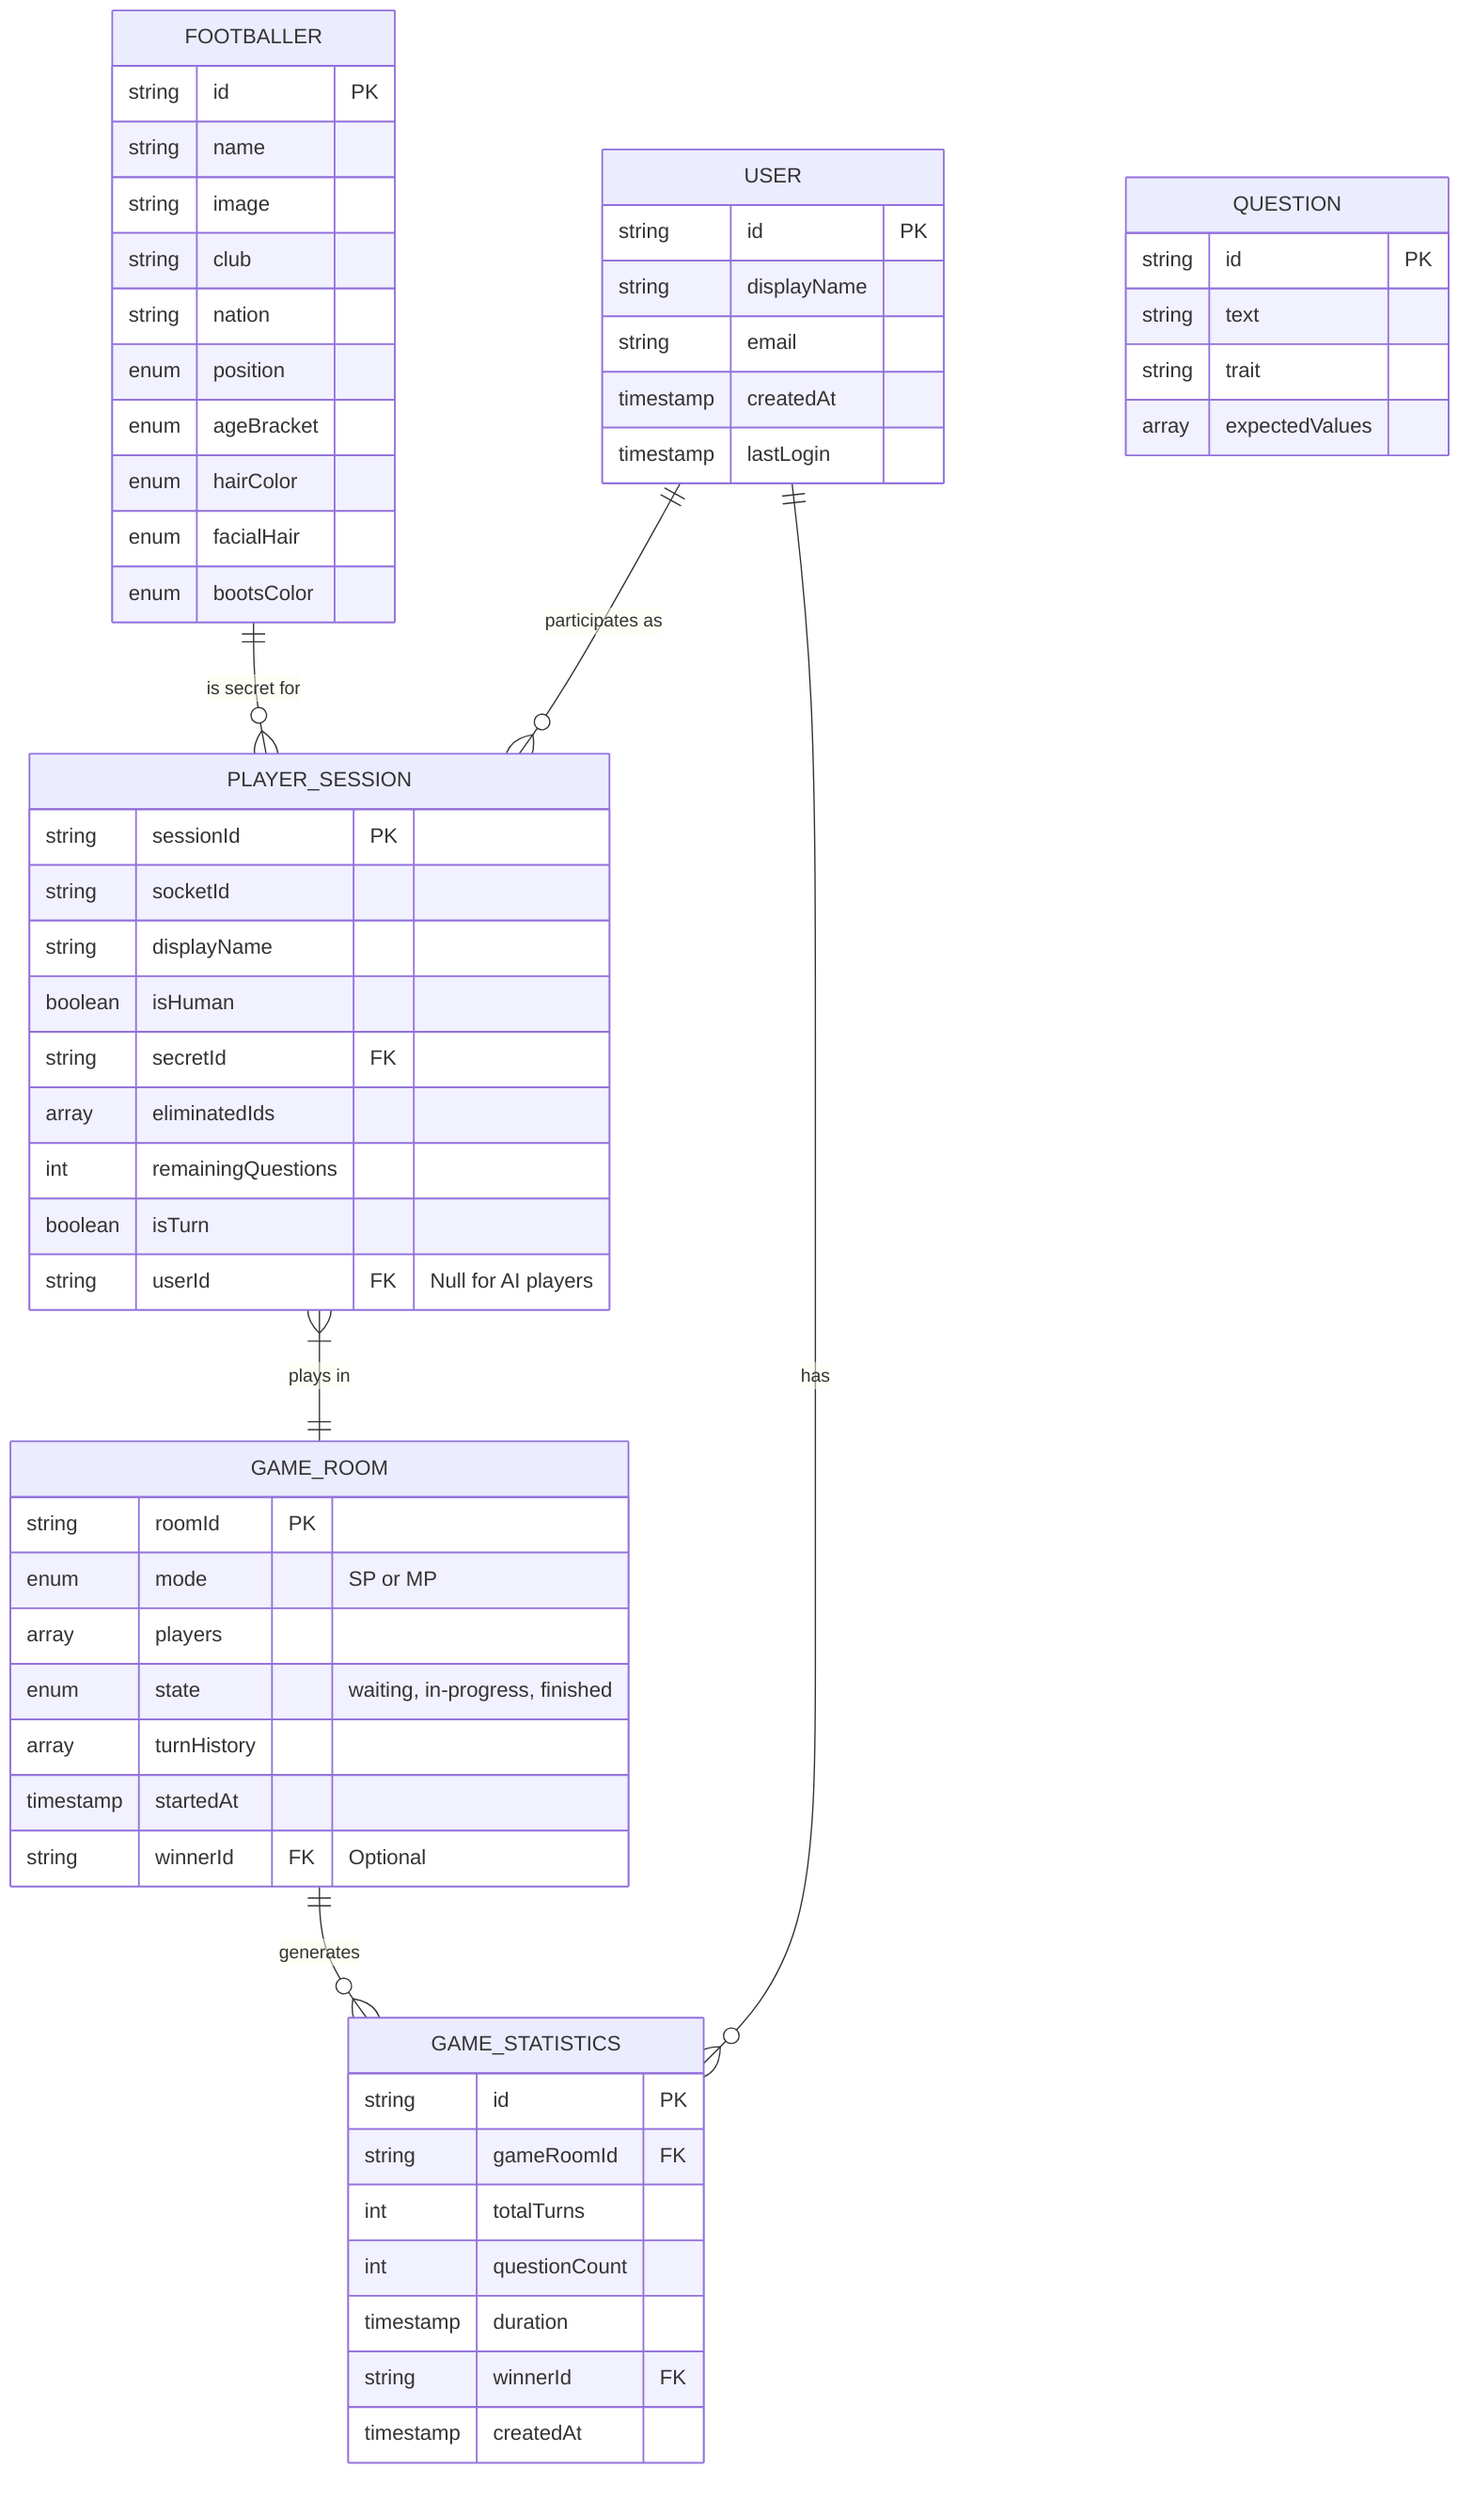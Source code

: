 erDiagram
    FOOTBALLER {
        string id PK
        string name
        string image
        string club
        string nation
        enum position
        enum ageBracket
        enum hairColor
        enum facialHair
        enum bootsColor
    }
    
    USER {
        string id PK
        string displayName
        string email
        timestamp createdAt
        timestamp lastLogin
    }
    
    PLAYER_SESSION {
        string sessionId PK
        string socketId
        string displayName
        boolean isHuman
        string secretId FK
        array eliminatedIds
        int remainingQuestions
        boolean isTurn
        string userId FK "Null for AI players"
    }
    
    GAME_ROOM {
        string roomId PK
        enum mode "SP or MP"
        array players
        enum state "waiting, in-progress, finished"
        array turnHistory
        timestamp startedAt
        string winnerId FK "Optional"
    }
    
    QUESTION {
        string id PK
        string text
        string trait
        array expectedValues
    }
    
    GAME_STATISTICS {
        string id PK
        string gameRoomId FK
        int totalTurns
        int questionCount
        timestamp duration
        string winnerId FK
        timestamp createdAt
    }

    FOOTBALLER ||--o{ PLAYER_SESSION : "is secret for"
    USER ||--o{ PLAYER_SESSION : "participates as"
    PLAYER_SESSION }|--|| GAME_ROOM : "plays in"
    GAME_ROOM ||--o{ GAME_STATISTICS : "generates"
    USER ||--o{ GAME_STATISTICS : "has"